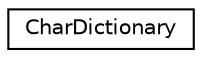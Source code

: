 digraph "Graphical Class Hierarchy"
{
 // LATEX_PDF_SIZE
  edge [fontname="Helvetica",fontsize="10",labelfontname="Helvetica",labelfontsize="10"];
  node [fontname="Helvetica",fontsize="10",shape=record];
  rankdir="LR";
  Node0 [label="CharDictionary",height=0.2,width=0.4,color="black", fillcolor="white", style="filled",URL="$struct_char_dictionary.html",tooltip=" "];
}
